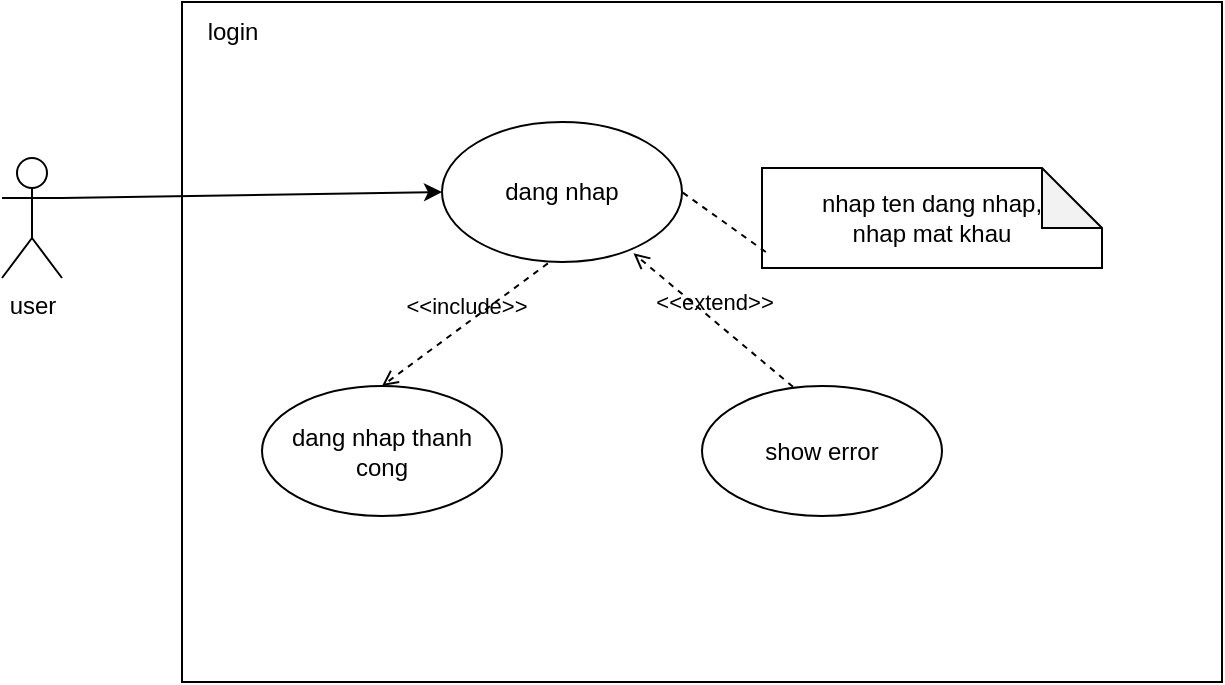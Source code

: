 <mxfile version="21.6.8" type="device">
  <diagram name="Page-1" id="XH68atsUB2IidRuCDRoG">
    <mxGraphModel dx="639" dy="370" grid="1" gridSize="10" guides="1" tooltips="1" connect="1" arrows="1" fold="1" page="1" pageScale="1" pageWidth="827" pageHeight="1169" math="0" shadow="0">
      <root>
        <mxCell id="0" />
        <mxCell id="1" parent="0" />
        <mxCell id="Ls0EMRGHmd7Kbh4M1iCq-13" value="" style="rounded=0;whiteSpace=wrap;html=1;" parent="1" vertex="1">
          <mxGeometry x="170" y="360" width="520" height="340" as="geometry" />
        </mxCell>
        <mxCell id="Ls0EMRGHmd7Kbh4M1iCq-1" value="user" style="shape=umlActor;verticalLabelPosition=bottom;verticalAlign=top;html=1;outlineConnect=0;" parent="1" vertex="1">
          <mxGeometry x="80" y="438" width="30" height="60" as="geometry" />
        </mxCell>
        <mxCell id="Ls0EMRGHmd7Kbh4M1iCq-5" value="dang nhap" style="ellipse;whiteSpace=wrap;html=1;" parent="1" vertex="1">
          <mxGeometry x="300" y="420" width="120" height="70" as="geometry" />
        </mxCell>
        <mxCell id="Ls0EMRGHmd7Kbh4M1iCq-6" value="dang nhap thanh cong" style="ellipse;whiteSpace=wrap;html=1;" parent="1" vertex="1">
          <mxGeometry x="210" y="552" width="120" height="65" as="geometry" />
        </mxCell>
        <mxCell id="Ls0EMRGHmd7Kbh4M1iCq-12" value="" style="endArrow=classic;html=1;rounded=0;exitX=1;exitY=0.333;exitDx=0;exitDy=0;exitPerimeter=0;entryX=0;entryY=0.5;entryDx=0;entryDy=0;" parent="1" source="Ls0EMRGHmd7Kbh4M1iCq-1" target="Ls0EMRGHmd7Kbh4M1iCq-5" edge="1">
          <mxGeometry width="50" height="50" relative="1" as="geometry">
            <mxPoint x="380" y="540" as="sourcePoint" />
            <mxPoint x="430" y="490" as="targetPoint" />
          </mxGeometry>
        </mxCell>
        <mxCell id="Ls0EMRGHmd7Kbh4M1iCq-15" value="show error" style="ellipse;whiteSpace=wrap;html=1;" parent="1" vertex="1">
          <mxGeometry x="430" y="552" width="120" height="65" as="geometry" />
        </mxCell>
        <mxCell id="Ls0EMRGHmd7Kbh4M1iCq-20" value="login" style="text;html=1;align=center;verticalAlign=middle;resizable=0;points=[];autosize=1;strokeColor=none;fillColor=none;" parent="1" vertex="1">
          <mxGeometry x="170" y="360" width="50" height="30" as="geometry" />
        </mxCell>
        <mxCell id="Ls0EMRGHmd7Kbh4M1iCq-22" value="&amp;lt;&amp;lt;extend&amp;gt;&amp;gt;" style="html=1;verticalAlign=bottom;labelBackgroundColor=none;endArrow=open;endFill=0;dashed=1;rounded=0;exitX=0.379;exitY=0.006;exitDx=0;exitDy=0;exitPerimeter=0;entryX=0.798;entryY=0.938;entryDx=0;entryDy=0;entryPerimeter=0;" parent="1" source="Ls0EMRGHmd7Kbh4M1iCq-15" target="Ls0EMRGHmd7Kbh4M1iCq-5" edge="1">
          <mxGeometry width="160" relative="1" as="geometry">
            <mxPoint x="180" y="630" as="sourcePoint" />
            <mxPoint x="340" y="630" as="targetPoint" />
          </mxGeometry>
        </mxCell>
        <mxCell id="Ls0EMRGHmd7Kbh4M1iCq-23" value="&amp;lt;&amp;lt;include&amp;gt;&amp;gt;" style="html=1;verticalAlign=bottom;labelBackgroundColor=none;endArrow=open;endFill=0;dashed=1;rounded=0;exitX=0.441;exitY=1.01;exitDx=0;exitDy=0;exitPerimeter=0;entryX=0.5;entryY=0;entryDx=0;entryDy=0;" parent="1" source="Ls0EMRGHmd7Kbh4M1iCq-5" target="Ls0EMRGHmd7Kbh4M1iCq-6" edge="1">
          <mxGeometry width="160" relative="1" as="geometry">
            <mxPoint x="180" y="630" as="sourcePoint" />
            <mxPoint x="340" y="630" as="targetPoint" />
          </mxGeometry>
        </mxCell>
        <mxCell id="Ls0EMRGHmd7Kbh4M1iCq-24" value="nhap ten dang nhap,&lt;br&gt;nhap mat khau" style="shape=note;whiteSpace=wrap;html=1;backgroundOutline=1;darkOpacity=0.05;" parent="1" vertex="1">
          <mxGeometry x="460" y="443" width="170" height="50" as="geometry" />
        </mxCell>
        <mxCell id="Ls0EMRGHmd7Kbh4M1iCq-25" value="" style="endArrow=none;dashed=1;html=1;rounded=0;exitX=1;exitY=0.5;exitDx=0;exitDy=0;entryX=1;entryY=0.5;entryDx=0;entryDy=0;" parent="1" target="Ls0EMRGHmd7Kbh4M1iCq-5" edge="1">
          <mxGeometry width="50" height="50" relative="1" as="geometry">
            <mxPoint x="461.88" y="485" as="sourcePoint" />
            <mxPoint x="450.005" y="390" as="targetPoint" />
          </mxGeometry>
        </mxCell>
      </root>
    </mxGraphModel>
  </diagram>
</mxfile>
